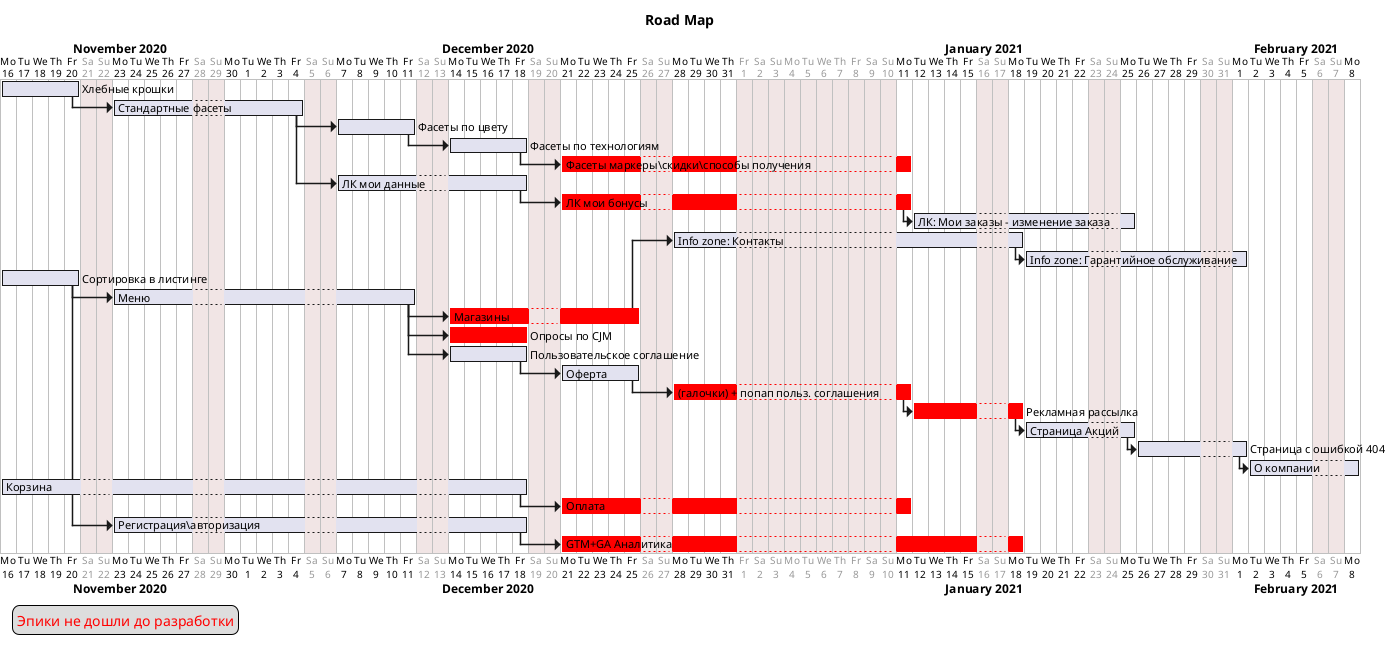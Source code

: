 @startgantt

title Road Map

project starts the 2020/11/16
saturday are closed
sunday are closed
'2020/12/09 is closed
2021/01/01 to 2021/01/10 is closed

[Хлебные крошки] as [categoryBranch] lasts 1 week
[Стандартные фасеты] as [fasets] lasts 2 week
[Фасеты по цвету] as [fasetsC] lasts 1 week
[Фасеты по технологиям] as [fasetsT] lasts 1 week
[Фасеты маркеры\скидки\способы получения] as [fasetsH] lasts 2 week

[ЛК мои данные] as [userHome] lasts 2 week
[ЛК мои бонусы] as [userBonus] lasts 2 week
[ЛК: Мои заказы - изменение заказа] as [order] lasts 2 week
[Info zone: Контакты] as [Info_zone_K] lasts 2 week
[Info zone: Гарантийное обслуживание​] as [Info_zone_G] lasts 2 week

[Сортировка в листинге] as [sort] lasts 1 week
[Меню] as [menu] lasts 3 week
[Магазины] as [store] lasts 2 week
[Опросы по CJM] as [cjm] lasts 1 week
[Пользовательское соглашение] as [privacy] lasts 1 week
[Оферта] as [oferta] lasts 1 week
[(галочки) + попап польз. соглашения] as [privacyPopUp] lasts 1 week
[Рекламная рассылка] as [promo] lasts 1 week
[Страница Акций] as [action] lasts 1 week
[Страница с ошибкой 404] as [404] lasts 1 week
[О компании] as [about] lasts 1 week

[Корзина] as [cart] lasts 5 week
[Оплата] as [checkout] lasts 2 week

[Регистрация\авторизация] as [auth] lasts 4 week
[GTM+GA Аналитика] as [gtmGa] lasts 3 week

[fasetsH] is colored in red
[store] is colored in red
[userBonus] is colored in red
[cjm] is colored in red
[privacyPopUp] is colored in red
[promo] is colored in red
[gtmGa] is colored in red
[checkout] is colored in red

[categoryBranch]->[fasets]
[fasets]->[fasetsC]
[fasetsC]->[fasetsT]
[fasetsT]->[fasetsH]
[fasets]->[userHome]
[userHome]->[userBonus]
[userBonus]->[order]

[sort]->[menu]
[menu]->[store]
[store]->[Info_zone_K]
[Info_zone_K]->[Info_zone_G]
[menu]->[cjm]
[menu]->[privacy]
[privacy]->[oferta]
[oferta]->[privacyPopUp]
[privacyPopUp]-> [promo]
[promo]-> [action]
[action]-> [404]
[404]-> [about]

[cart]->[checkout]

[sort]->[auth]
[auth]->[gtmGa]

legend left
<font color=red>Эпики не дошли до разработки</font>
endlegend

@endgantt
